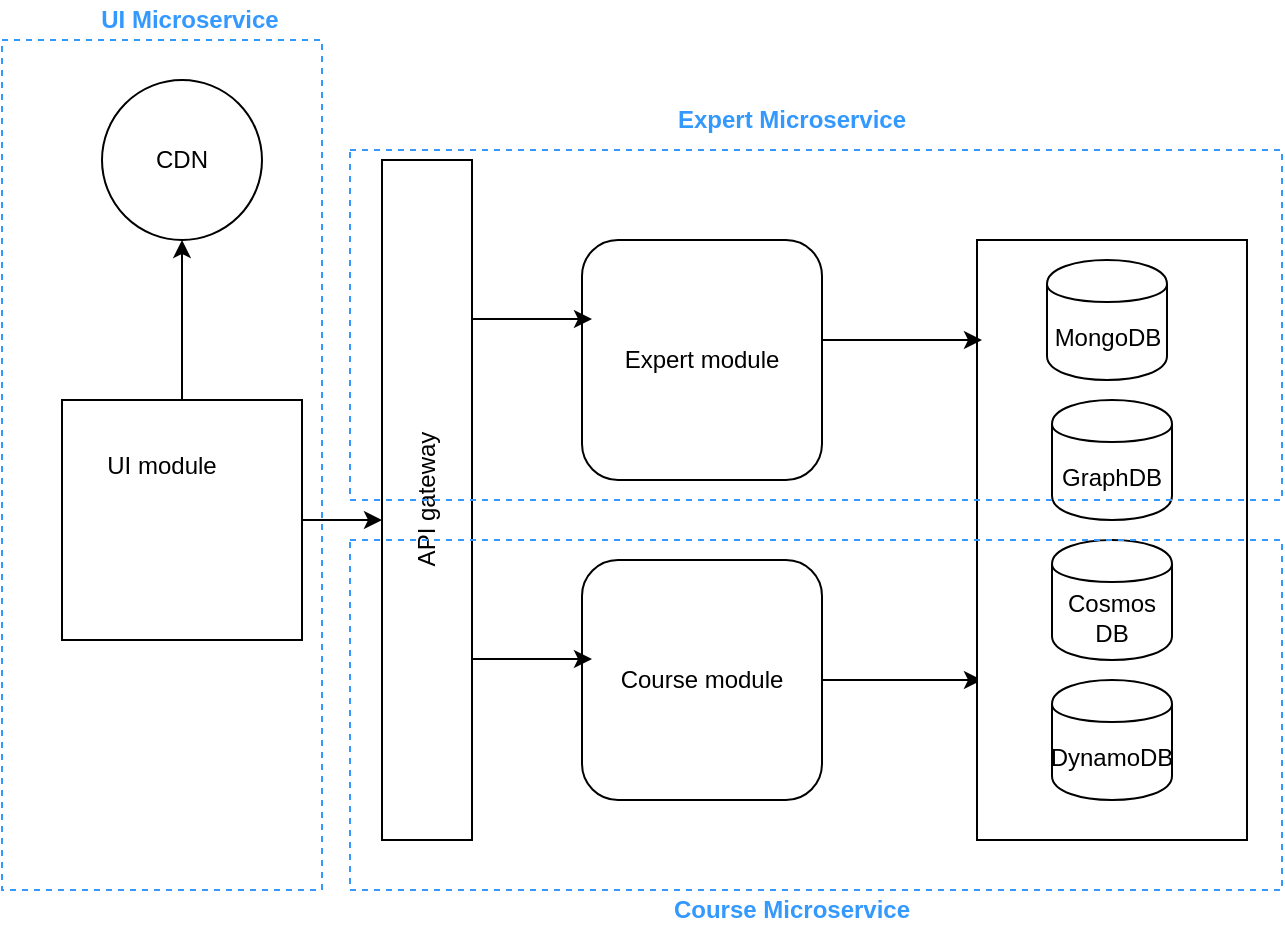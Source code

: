 <mxfile version="10.6.0" type="device"><diagram id="lUC9U1mFHAQBNbfC0Qkd" name="Page-1"><mxGraphModel dx="742" dy="1767" grid="1" gridSize="10" guides="1" tooltips="1" connect="1" arrows="1" fold="1" page="1" pageScale="1" pageWidth="850" pageHeight="1100" math="0" shadow="0"><root><mxCell id="0"/><mxCell id="1" parent="0"/><mxCell id="yyA8FNjCgoWhetMp-S9t-48" value="" style="group" vertex="1" connectable="0" parent="1"><mxGeometry x="30" y="-680" width="640" height="465" as="geometry"/></mxCell><mxCell id="yyA8FNjCgoWhetMp-S9t-10" value="Expert module" style="rounded=1;whiteSpace=wrap;html=1;" vertex="1" parent="yyA8FNjCgoWhetMp-S9t-48"><mxGeometry x="290" y="120" width="120" height="120" as="geometry"/></mxCell><mxCell id="yyA8FNjCgoWhetMp-S9t-36" value="" style="edgeStyle=orthogonalEdgeStyle;rounded=0;orthogonalLoop=1;jettySize=auto;html=1;" edge="1" parent="yyA8FNjCgoWhetMp-S9t-48" source="yyA8FNjCgoWhetMp-S9t-11"><mxGeometry relative="1" as="geometry"><mxPoint x="490" y="340" as="targetPoint"/></mxGeometry></mxCell><mxCell id="yyA8FNjCgoWhetMp-S9t-11" value="Course module" style="rounded=1;whiteSpace=wrap;html=1;" vertex="1" parent="yyA8FNjCgoWhetMp-S9t-48"><mxGeometry x="290" y="280" width="120" height="120" as="geometry"/></mxCell><mxCell id="yyA8FNjCgoWhetMp-S9t-24" value="" style="edgeStyle=orthogonalEdgeStyle;rounded=0;orthogonalLoop=1;jettySize=auto;html=1;" edge="1" parent="yyA8FNjCgoWhetMp-S9t-48" source="yyA8FNjCgoWhetMp-S9t-1"><mxGeometry relative="1" as="geometry"><mxPoint x="190" y="260" as="targetPoint"/></mxGeometry></mxCell><mxCell id="yyA8FNjCgoWhetMp-S9t-34" value="" style="edgeStyle=orthogonalEdgeStyle;rounded=0;orthogonalLoop=1;jettySize=auto;html=1;" edge="1" parent="yyA8FNjCgoWhetMp-S9t-48" source="yyA8FNjCgoWhetMp-S9t-1"><mxGeometry relative="1" as="geometry"><mxPoint x="90" y="120" as="targetPoint"/></mxGeometry></mxCell><mxCell id="yyA8FNjCgoWhetMp-S9t-1" value="" style="whiteSpace=wrap;html=1;aspect=fixed;direction=south;" vertex="1" parent="yyA8FNjCgoWhetMp-S9t-48"><mxGeometry x="30" y="200" width="120" height="120" as="geometry"/></mxCell><mxCell id="yyA8FNjCgoWhetMp-S9t-30" value="" style="endArrow=classic;html=1;" edge="1" parent="yyA8FNjCgoWhetMp-S9t-48"><mxGeometry width="50" height="50" relative="1" as="geometry"><mxPoint x="235" y="159.5" as="sourcePoint"/><mxPoint x="295" y="159.5" as="targetPoint"/></mxGeometry></mxCell><mxCell id="yyA8FNjCgoWhetMp-S9t-31" value="" style="endArrow=classic;html=1;" edge="1" parent="yyA8FNjCgoWhetMp-S9t-48"><mxGeometry width="50" height="50" relative="1" as="geometry"><mxPoint x="235" y="329.5" as="sourcePoint"/><mxPoint x="295" y="329.5" as="targetPoint"/></mxGeometry></mxCell><mxCell id="yyA8FNjCgoWhetMp-S9t-32" value="CDN" style="ellipse;whiteSpace=wrap;html=1;aspect=fixed;" vertex="1" parent="yyA8FNjCgoWhetMp-S9t-48"><mxGeometry x="50" y="40" width="80" height="80" as="geometry"/></mxCell><mxCell id="yyA8FNjCgoWhetMp-S9t-37" value="" style="group" vertex="1" connectable="0" parent="yyA8FNjCgoWhetMp-S9t-48"><mxGeometry x="487.5" y="120" width="135" height="300" as="geometry"/></mxCell><mxCell id="yyA8FNjCgoWhetMp-S9t-14" value="" style="rounded=0;whiteSpace=wrap;html=1;" vertex="1" parent="yyA8FNjCgoWhetMp-S9t-37"><mxGeometry width="135" height="300" as="geometry"/></mxCell><mxCell id="yyA8FNjCgoWhetMp-S9t-15" value="MongoDB" style="shape=cylinder;whiteSpace=wrap;html=1;boundedLbl=1;backgroundOutline=1;" vertex="1" parent="yyA8FNjCgoWhetMp-S9t-37"><mxGeometry x="35" y="10" width="60" height="60" as="geometry"/></mxCell><mxCell id="yyA8FNjCgoWhetMp-S9t-16" value="GraphDB" style="shape=cylinder;whiteSpace=wrap;html=1;boundedLbl=1;backgroundOutline=1;" vertex="1" parent="yyA8FNjCgoWhetMp-S9t-37"><mxGeometry x="37.5" y="80" width="60" height="60" as="geometry"/></mxCell><mxCell id="yyA8FNjCgoWhetMp-S9t-17" value="Cosmos DB" style="shape=cylinder;whiteSpace=wrap;html=1;boundedLbl=1;backgroundOutline=1;" vertex="1" parent="yyA8FNjCgoWhetMp-S9t-37"><mxGeometry x="37.5" y="150" width="60" height="60" as="geometry"/></mxCell><mxCell id="yyA8FNjCgoWhetMp-S9t-18" value="DynamoDB" style="shape=cylinder;whiteSpace=wrap;html=1;boundedLbl=1;backgroundOutline=1;" vertex="1" parent="yyA8FNjCgoWhetMp-S9t-37"><mxGeometry x="37.5" y="220" width="60" height="60" as="geometry"/></mxCell><mxCell id="yyA8FNjCgoWhetMp-S9t-38" value="" style="edgeStyle=orthogonalEdgeStyle;rounded=0;orthogonalLoop=1;jettySize=auto;html=1;" edge="1" parent="yyA8FNjCgoWhetMp-S9t-48"><mxGeometry relative="1" as="geometry"><mxPoint x="410" y="170" as="sourcePoint"/><mxPoint x="490" y="170" as="targetPoint"/></mxGeometry></mxCell><mxCell id="yyA8FNjCgoWhetMp-S9t-29" value="API gateway" style="rounded=0;whiteSpace=wrap;html=1;verticalAlign=middle;labelPosition=center;verticalLabelPosition=middle;align=center;horizontal=0;" vertex="1" parent="yyA8FNjCgoWhetMp-S9t-48"><mxGeometry x="190" y="80" width="45" height="340" as="geometry"/></mxCell><mxCell id="yyA8FNjCgoWhetMp-S9t-41" value="UI module" style="whiteSpace=wrap;html=1;dashed=1;rounded=0;glass=0;fillColor=none;strokeColor=#3399FF;" vertex="1" parent="yyA8FNjCgoWhetMp-S9t-48"><mxGeometry y="20" width="160" height="425" as="geometry"/></mxCell><mxCell id="yyA8FNjCgoWhetMp-S9t-43" value="&lt;font color=&quot;#3399ff&quot;&gt;&lt;b&gt;Course Microservice&lt;/b&gt;&lt;/font&gt;" style="text;html=1;strokeColor=none;fillColor=none;align=center;verticalAlign=middle;whiteSpace=wrap;rounded=0;" vertex="1" parent="yyA8FNjCgoWhetMp-S9t-48"><mxGeometry x="315" y="445" width="160" height="20" as="geometry"/></mxCell><mxCell id="yyA8FNjCgoWhetMp-S9t-44" value="&lt;font color=&quot;#3399ff&quot;&gt;&lt;b&gt;Expert Microservice&lt;/b&gt;&lt;/font&gt;" style="text;html=1;strokeColor=none;fillColor=none;align=center;verticalAlign=middle;whiteSpace=wrap;rounded=0;" vertex="1" parent="yyA8FNjCgoWhetMp-S9t-48"><mxGeometry x="315" y="50" width="160" height="20" as="geometry"/></mxCell><mxCell id="yyA8FNjCgoWhetMp-S9t-47" value="&lt;font color=&quot;#3399ff&quot;&gt;&lt;b&gt;UI Microservice&lt;/b&gt;&lt;/font&gt;" style="text;html=1;strokeColor=none;fillColor=none;align=center;verticalAlign=middle;whiteSpace=wrap;rounded=0;" vertex="1" parent="yyA8FNjCgoWhetMp-S9t-48"><mxGeometry x="14" width="160" height="20" as="geometry"/></mxCell><mxCell id="yyA8FNjCgoWhetMp-S9t-40" value="" style="whiteSpace=wrap;html=1;dashed=1;rounded=0;glass=0;fillColor=none;strokeColor=#3399FF;" vertex="1" parent="yyA8FNjCgoWhetMp-S9t-48"><mxGeometry x="174" y="270" width="466" height="175" as="geometry"/></mxCell><mxCell id="yyA8FNjCgoWhetMp-S9t-39" value="" style="whiteSpace=wrap;html=1;dashed=1;rounded=0;glass=0;fillColor=none;strokeColor=#3399FF;" vertex="1" parent="yyA8FNjCgoWhetMp-S9t-48"><mxGeometry x="174" y="75" width="466" height="175" as="geometry"/></mxCell></root></mxGraphModel></diagram></mxfile>
